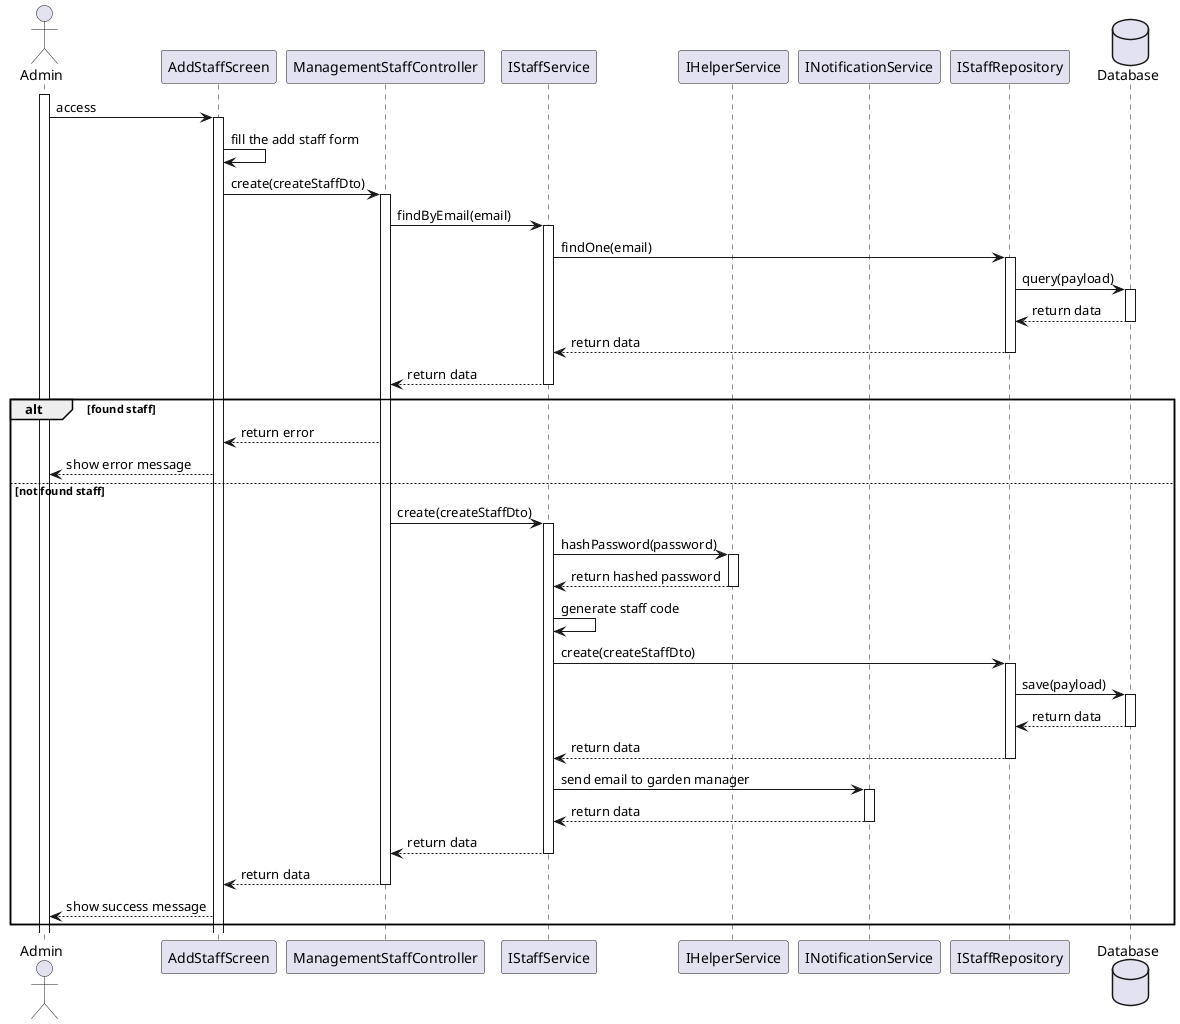 @startuml

actor Admin
participant AddStaffScreen
participant ManagementStaffController
participant IStaffService
participant IHelperService
participant INotificationService
participant IStaffRepository
database Database

activate Admin
Admin -> AddStaffScreen: access
activate AddStaffScreen
AddStaffScreen -> AddStaffScreen: fill the add staff form
AddStaffScreen -> ManagementStaffController: create(createStaffDto)
activate ManagementStaffController
ManagementStaffController -> IStaffService: findByEmail(email)
activate IStaffService
IStaffService -> IStaffRepository: findOne(email)
activate IStaffRepository
IStaffRepository -> Database: query(payload)
activate Database
Database --> IStaffRepository: return data
deactivate Database
IStaffRepository --> IStaffService: return data
deactivate IStaffRepository
IStaffService --> ManagementStaffController: return data
deactivate IStaffService
alt found staff
    ManagementStaffController --> AddStaffScreen: return error
    AddStaffScreen --> Admin: show error message
else not found staff
    ManagementStaffController -> IStaffService: create(createStaffDto)
    activate IStaffService
    IStaffService -> IHelperService: hashPassword(password)
    activate IHelperService
    IHelperService --> IStaffService: return hashed password
    deactivate IHelperService
    IStaffService -> IStaffService: generate staff code
    IStaffService -> IStaffRepository: create(createStaffDto)
    activate IStaffRepository
    IStaffRepository -> Database: save(payload)
    activate Database
    Database --> IStaffRepository: return data
    deactivate Database
    IStaffRepository --> IStaffService: return data
    deactivate IStaffRepository
    IStaffService -> INotificationService: send email to garden manager
    activate INotificationService
    INotificationService --> IStaffService: return data
    deactivate INotificationService
    IStaffService --> ManagementStaffController: return data
    deactivate IStaffService
    ManagementStaffController --> AddStaffScreen: return data
    deactivate ManagementStaffController
    AddStaffScreen --> Admin: show success message
end

@enduml